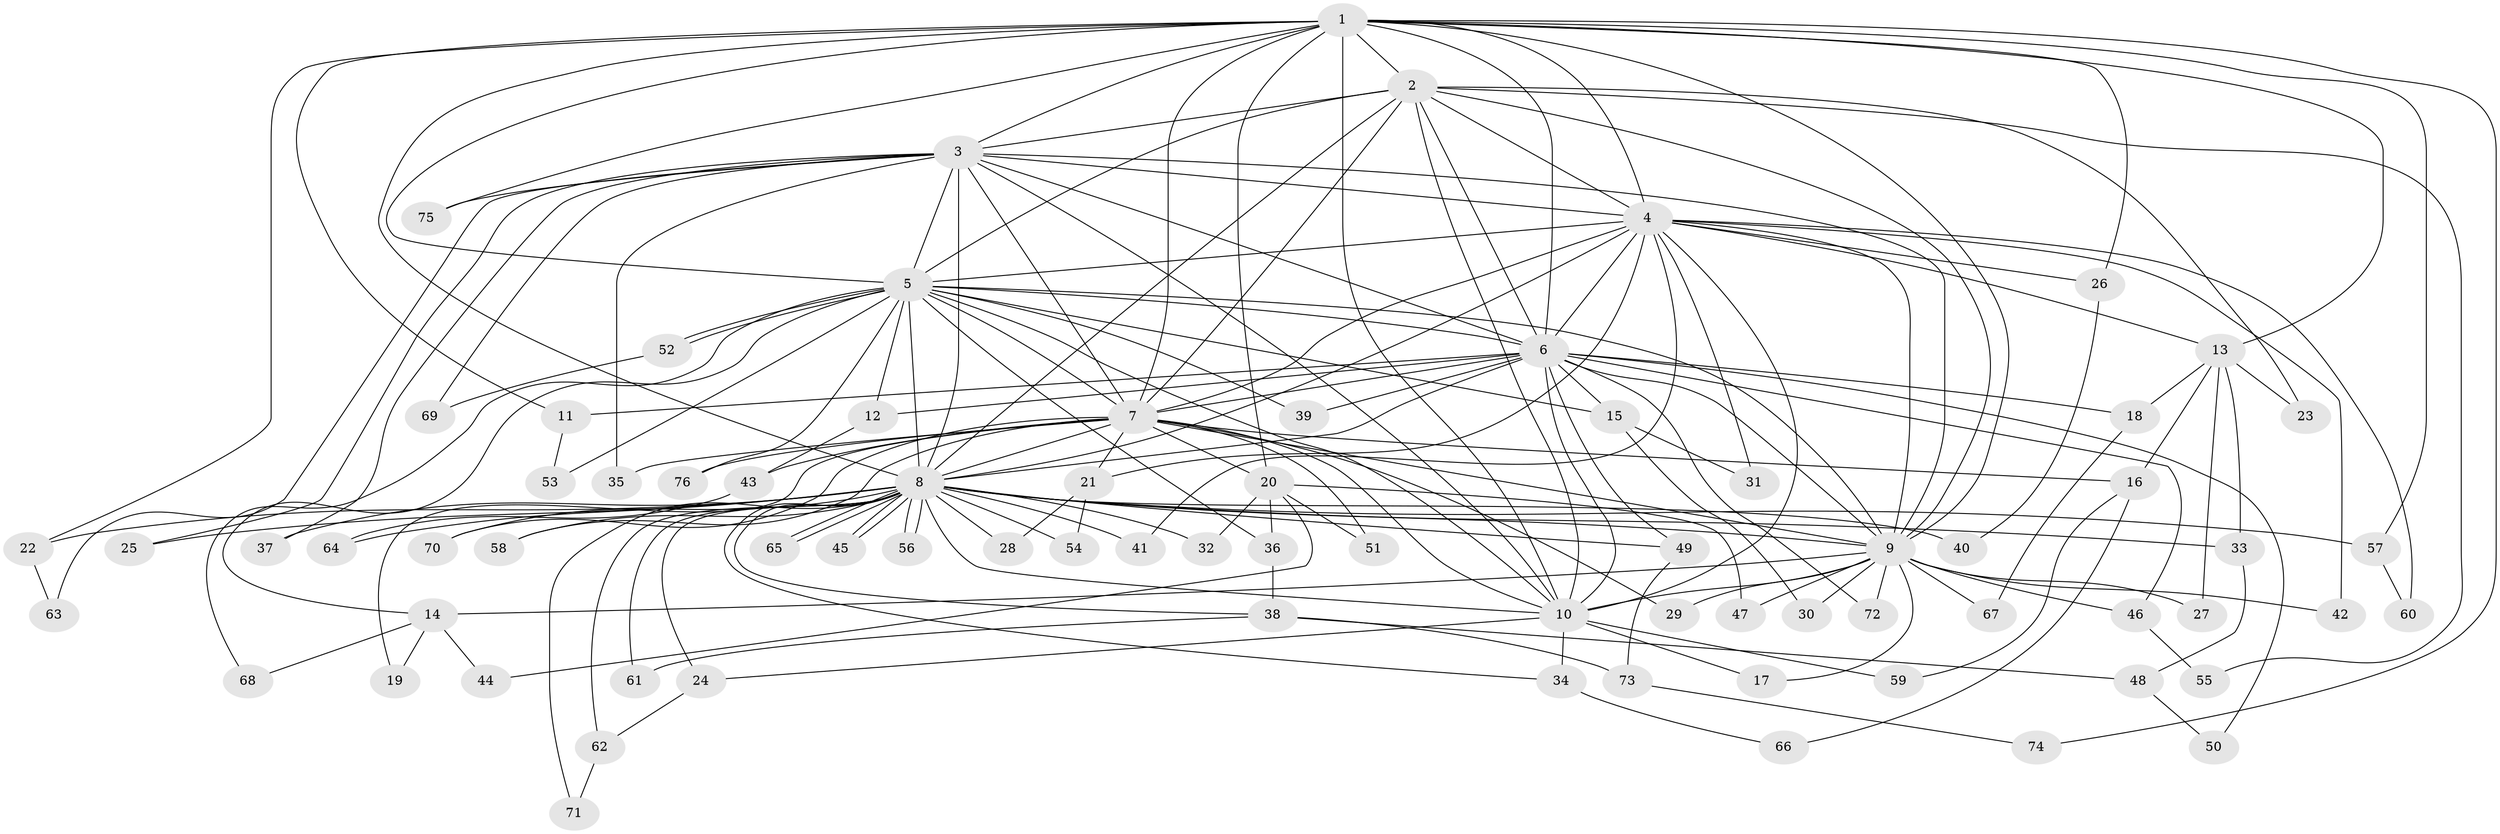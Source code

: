 // coarse degree distribution, {8: 0.045454545454545456, 15: 0.045454545454545456, 10: 0.045454545454545456, 12: 0.045454545454545456, 9: 0.045454545454545456, 3: 0.2727272727272727, 7: 0.045454545454545456, 2: 0.22727272727272727, 4: 0.09090909090909091, 5: 0.045454545454545456, 1: 0.09090909090909091}
// Generated by graph-tools (version 1.1) at 2025/17/03/04/25 18:17:26]
// undirected, 76 vertices, 177 edges
graph export_dot {
graph [start="1"]
  node [color=gray90,style=filled];
  1;
  2;
  3;
  4;
  5;
  6;
  7;
  8;
  9;
  10;
  11;
  12;
  13;
  14;
  15;
  16;
  17;
  18;
  19;
  20;
  21;
  22;
  23;
  24;
  25;
  26;
  27;
  28;
  29;
  30;
  31;
  32;
  33;
  34;
  35;
  36;
  37;
  38;
  39;
  40;
  41;
  42;
  43;
  44;
  45;
  46;
  47;
  48;
  49;
  50;
  51;
  52;
  53;
  54;
  55;
  56;
  57;
  58;
  59;
  60;
  61;
  62;
  63;
  64;
  65;
  66;
  67;
  68;
  69;
  70;
  71;
  72;
  73;
  74;
  75;
  76;
  1 -- 2;
  1 -- 3;
  1 -- 4;
  1 -- 5;
  1 -- 6;
  1 -- 7;
  1 -- 8;
  1 -- 9;
  1 -- 10;
  1 -- 11;
  1 -- 13;
  1 -- 20;
  1 -- 22;
  1 -- 26;
  1 -- 57;
  1 -- 74;
  1 -- 75;
  2 -- 3;
  2 -- 4;
  2 -- 5;
  2 -- 6;
  2 -- 7;
  2 -- 8;
  2 -- 9;
  2 -- 10;
  2 -- 23;
  2 -- 55;
  3 -- 4;
  3 -- 5;
  3 -- 6;
  3 -- 7;
  3 -- 8;
  3 -- 9;
  3 -- 10;
  3 -- 25;
  3 -- 35;
  3 -- 37;
  3 -- 63;
  3 -- 69;
  3 -- 75;
  4 -- 5;
  4 -- 6;
  4 -- 7;
  4 -- 8;
  4 -- 9;
  4 -- 10;
  4 -- 13;
  4 -- 21;
  4 -- 26;
  4 -- 31;
  4 -- 41;
  4 -- 42;
  4 -- 60;
  5 -- 6;
  5 -- 7;
  5 -- 8;
  5 -- 9;
  5 -- 10;
  5 -- 12;
  5 -- 14;
  5 -- 15;
  5 -- 36;
  5 -- 39;
  5 -- 52;
  5 -- 52;
  5 -- 53;
  5 -- 68;
  5 -- 76;
  6 -- 7;
  6 -- 8;
  6 -- 9;
  6 -- 10;
  6 -- 11;
  6 -- 12;
  6 -- 15;
  6 -- 18;
  6 -- 39;
  6 -- 46;
  6 -- 49;
  6 -- 50;
  6 -- 72;
  7 -- 8;
  7 -- 9;
  7 -- 10;
  7 -- 16;
  7 -- 19;
  7 -- 20;
  7 -- 21;
  7 -- 29;
  7 -- 35;
  7 -- 43;
  7 -- 51;
  7 -- 58;
  7 -- 70;
  7 -- 76;
  8 -- 9;
  8 -- 10;
  8 -- 22;
  8 -- 24;
  8 -- 25;
  8 -- 28;
  8 -- 32;
  8 -- 33;
  8 -- 34;
  8 -- 37;
  8 -- 38;
  8 -- 40;
  8 -- 41;
  8 -- 45;
  8 -- 45;
  8 -- 49;
  8 -- 54;
  8 -- 56;
  8 -- 56;
  8 -- 57;
  8 -- 58;
  8 -- 61;
  8 -- 62;
  8 -- 64;
  8 -- 65;
  8 -- 65;
  8 -- 70;
  8 -- 71;
  9 -- 10;
  9 -- 14;
  9 -- 17;
  9 -- 27;
  9 -- 29;
  9 -- 30;
  9 -- 42;
  9 -- 46;
  9 -- 47;
  9 -- 67;
  9 -- 72;
  10 -- 17;
  10 -- 24;
  10 -- 34;
  10 -- 59;
  11 -- 53;
  12 -- 43;
  13 -- 16;
  13 -- 18;
  13 -- 23;
  13 -- 27;
  13 -- 33;
  14 -- 19;
  14 -- 44;
  14 -- 68;
  15 -- 30;
  15 -- 31;
  16 -- 59;
  16 -- 66;
  18 -- 67;
  20 -- 32;
  20 -- 36;
  20 -- 44;
  20 -- 47;
  20 -- 51;
  21 -- 28;
  21 -- 54;
  22 -- 63;
  24 -- 62;
  26 -- 40;
  33 -- 48;
  34 -- 66;
  36 -- 38;
  38 -- 48;
  38 -- 61;
  38 -- 73;
  43 -- 64;
  46 -- 55;
  48 -- 50;
  49 -- 73;
  52 -- 69;
  57 -- 60;
  62 -- 71;
  73 -- 74;
}
